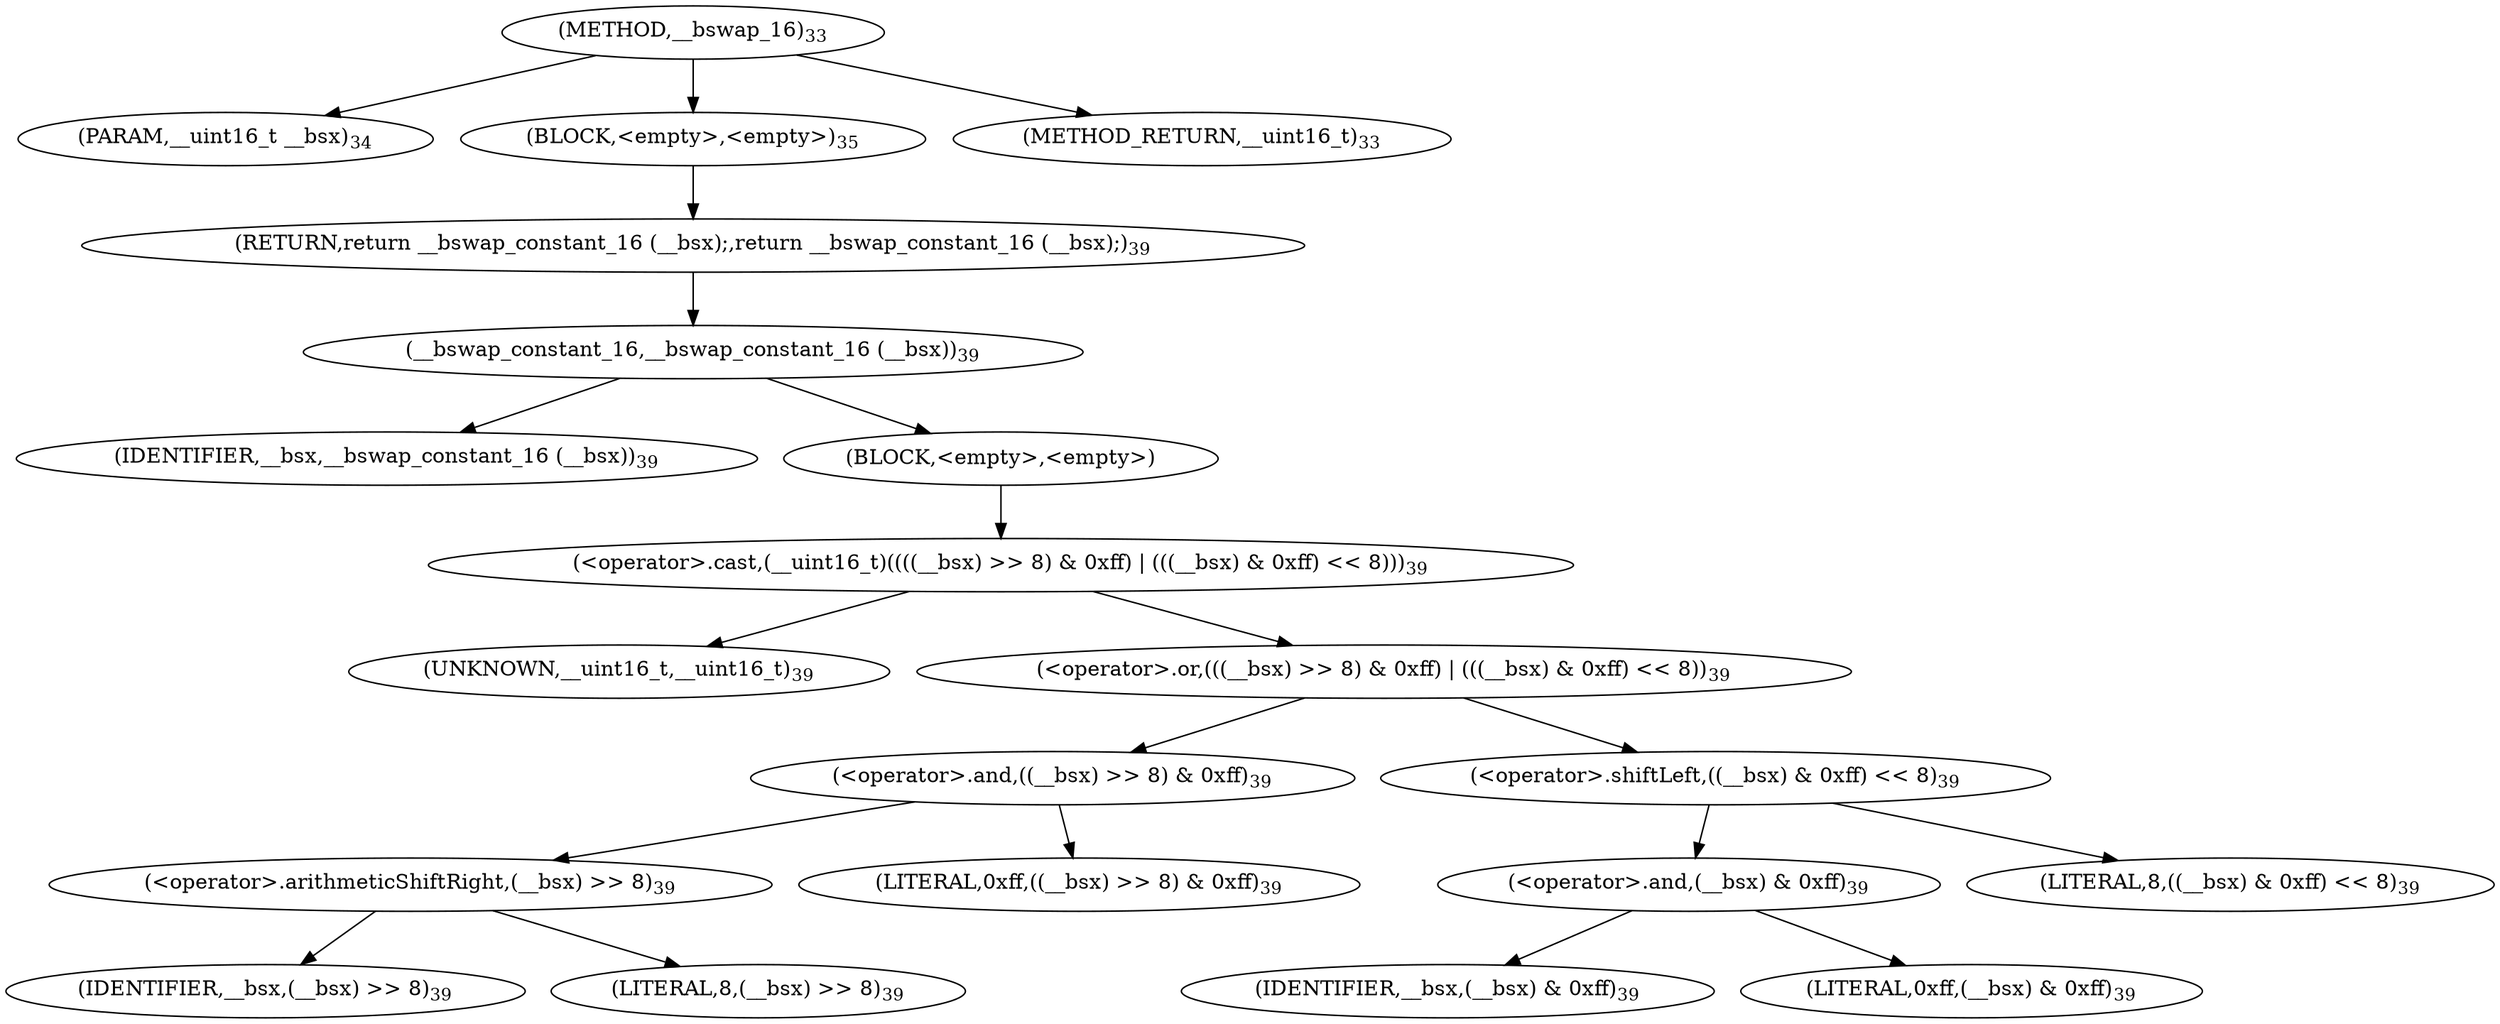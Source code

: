 digraph "__bswap_16" {  
"33208" [label = <(METHOD,__bswap_16)<SUB>33</SUB>> ]
"33209" [label = <(PARAM,__uint16_t __bsx)<SUB>34</SUB>> ]
"33210" [label = <(BLOCK,&lt;empty&gt;,&lt;empty&gt;)<SUB>35</SUB>> ]
"33211" [label = <(RETURN,return __bswap_constant_16 (__bsx);,return __bswap_constant_16 (__bsx);)<SUB>39</SUB>> ]
"33212" [label = <(__bswap_constant_16,__bswap_constant_16 (__bsx))<SUB>39</SUB>> ]
"33213" [label = <(IDENTIFIER,__bsx,__bswap_constant_16 (__bsx))<SUB>39</SUB>> ]
"33214" [label = <(BLOCK,&lt;empty&gt;,&lt;empty&gt;)> ]
"33215" [label = <(&lt;operator&gt;.cast,(__uint16_t)((((__bsx) &gt;&gt; 8) &amp; 0xff) | (((__bsx) &amp; 0xff) &lt;&lt; 8)))<SUB>39</SUB>> ]
"33216" [label = <(UNKNOWN,__uint16_t,__uint16_t)<SUB>39</SUB>> ]
"33217" [label = <(&lt;operator&gt;.or,(((__bsx) &gt;&gt; 8) &amp; 0xff) | (((__bsx) &amp; 0xff) &lt;&lt; 8))<SUB>39</SUB>> ]
"33218" [label = <(&lt;operator&gt;.and,((__bsx) &gt;&gt; 8) &amp; 0xff)<SUB>39</SUB>> ]
"33219" [label = <(&lt;operator&gt;.arithmeticShiftRight,(__bsx) &gt;&gt; 8)<SUB>39</SUB>> ]
"33220" [label = <(IDENTIFIER,__bsx,(__bsx) &gt;&gt; 8)<SUB>39</SUB>> ]
"33221" [label = <(LITERAL,8,(__bsx) &gt;&gt; 8)<SUB>39</SUB>> ]
"33222" [label = <(LITERAL,0xff,((__bsx) &gt;&gt; 8) &amp; 0xff)<SUB>39</SUB>> ]
"33223" [label = <(&lt;operator&gt;.shiftLeft,((__bsx) &amp; 0xff) &lt;&lt; 8)<SUB>39</SUB>> ]
"33224" [label = <(&lt;operator&gt;.and,(__bsx) &amp; 0xff)<SUB>39</SUB>> ]
"33225" [label = <(IDENTIFIER,__bsx,(__bsx) &amp; 0xff)<SUB>39</SUB>> ]
"33226" [label = <(LITERAL,0xff,(__bsx) &amp; 0xff)<SUB>39</SUB>> ]
"33227" [label = <(LITERAL,8,((__bsx) &amp; 0xff) &lt;&lt; 8)<SUB>39</SUB>> ]
"33228" [label = <(METHOD_RETURN,__uint16_t)<SUB>33</SUB>> ]
  "33208" -> "33209" 
  "33208" -> "33210" 
  "33208" -> "33228" 
  "33210" -> "33211" 
  "33211" -> "33212" 
  "33212" -> "33213" 
  "33212" -> "33214" 
  "33214" -> "33215" 
  "33215" -> "33216" 
  "33215" -> "33217" 
  "33217" -> "33218" 
  "33217" -> "33223" 
  "33218" -> "33219" 
  "33218" -> "33222" 
  "33219" -> "33220" 
  "33219" -> "33221" 
  "33223" -> "33224" 
  "33223" -> "33227" 
  "33224" -> "33225" 
  "33224" -> "33226" 
}

